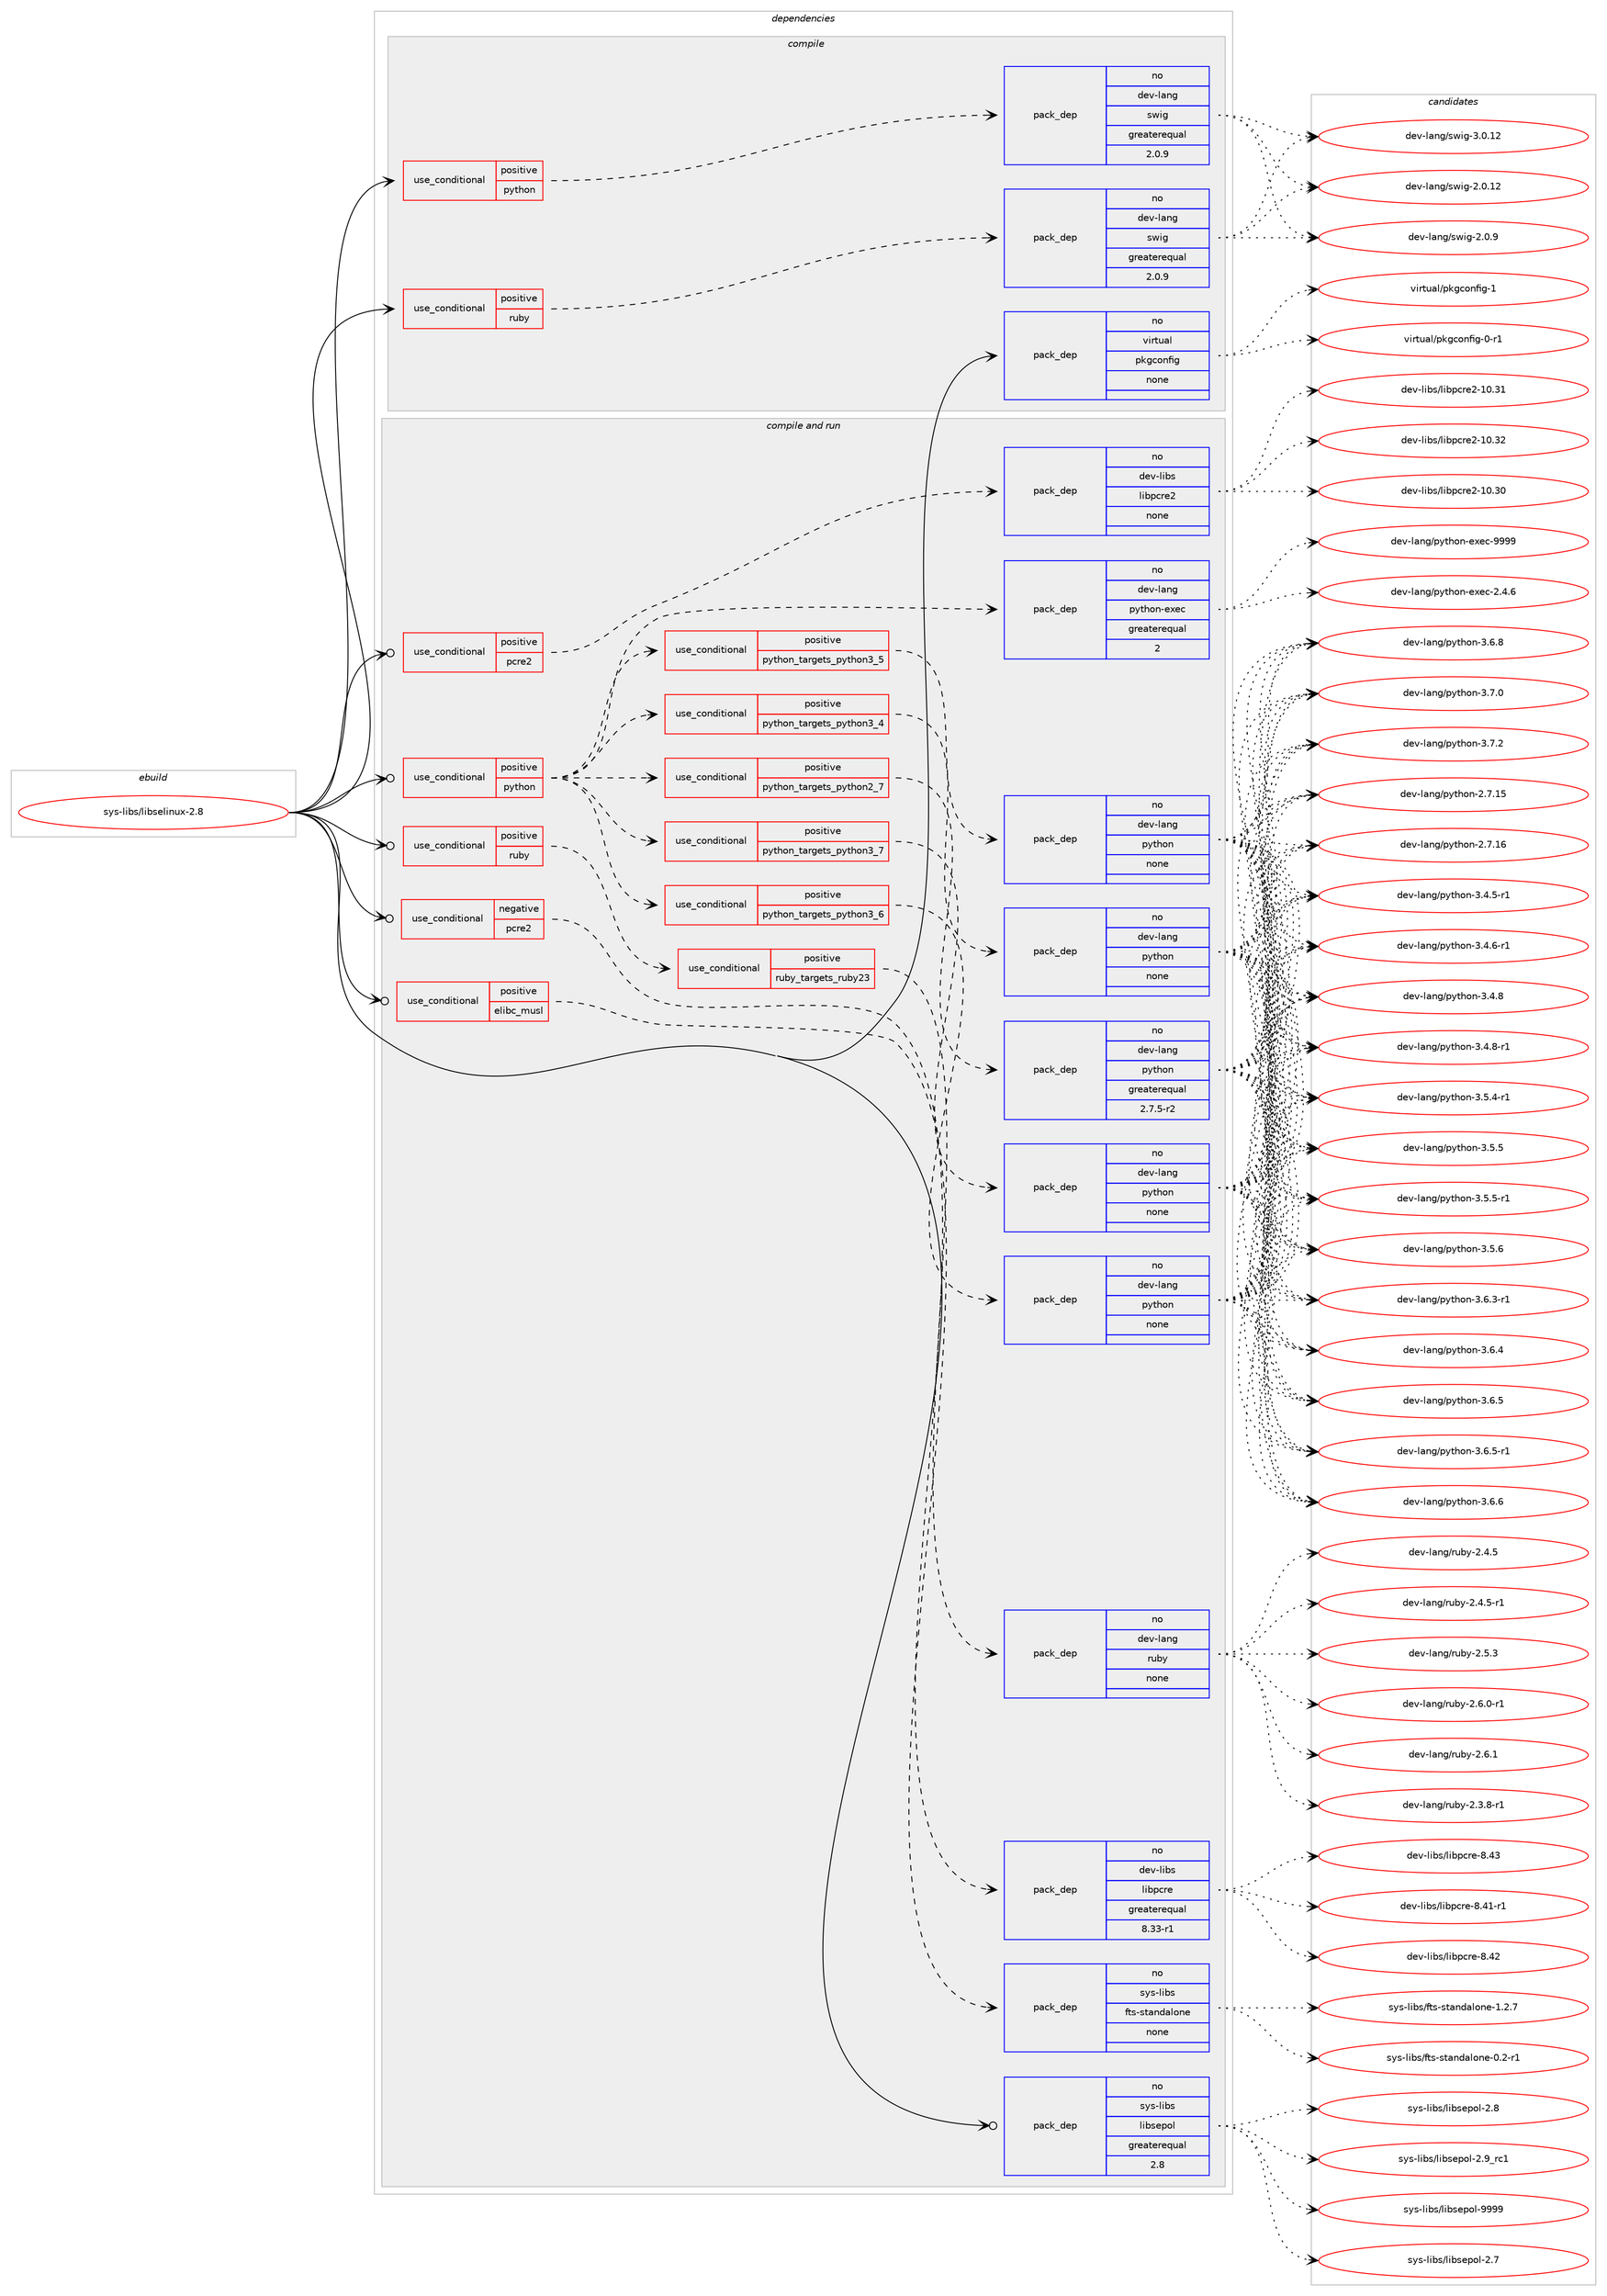 digraph prolog {

# *************
# Graph options
# *************

newrank=true;
concentrate=true;
compound=true;
graph [rankdir=LR,fontname=Helvetica,fontsize=10,ranksep=1.5];#, ranksep=2.5, nodesep=0.2];
edge  [arrowhead=vee];
node  [fontname=Helvetica,fontsize=10];

# **********
# The ebuild
# **********

subgraph cluster_leftcol {
color=gray;
rank=same;
label=<<i>ebuild</i>>;
id [label="sys-libs/libselinux-2.8", color=red, width=4, href="../sys-libs/libselinux-2.8.svg"];
}

# ****************
# The dependencies
# ****************

subgraph cluster_midcol {
color=gray;
label=<<i>dependencies</i>>;
subgraph cluster_compile {
fillcolor="#eeeeee";
style=filled;
label=<<i>compile</i>>;
subgraph cond462011 {
dependency1738596 [label=<<TABLE BORDER="0" CELLBORDER="1" CELLSPACING="0" CELLPADDING="4"><TR><TD ROWSPAN="3" CELLPADDING="10">use_conditional</TD></TR><TR><TD>positive</TD></TR><TR><TD>python</TD></TR></TABLE>>, shape=none, color=red];
subgraph pack1247890 {
dependency1738597 [label=<<TABLE BORDER="0" CELLBORDER="1" CELLSPACING="0" CELLPADDING="4" WIDTH="220"><TR><TD ROWSPAN="6" CELLPADDING="30">pack_dep</TD></TR><TR><TD WIDTH="110">no</TD></TR><TR><TD>dev-lang</TD></TR><TR><TD>swig</TD></TR><TR><TD>greaterequal</TD></TR><TR><TD>2.0.9</TD></TR></TABLE>>, shape=none, color=blue];
}
dependency1738596:e -> dependency1738597:w [weight=20,style="dashed",arrowhead="vee"];
}
id:e -> dependency1738596:w [weight=20,style="solid",arrowhead="vee"];
subgraph cond462012 {
dependency1738598 [label=<<TABLE BORDER="0" CELLBORDER="1" CELLSPACING="0" CELLPADDING="4"><TR><TD ROWSPAN="3" CELLPADDING="10">use_conditional</TD></TR><TR><TD>positive</TD></TR><TR><TD>ruby</TD></TR></TABLE>>, shape=none, color=red];
subgraph pack1247891 {
dependency1738599 [label=<<TABLE BORDER="0" CELLBORDER="1" CELLSPACING="0" CELLPADDING="4" WIDTH="220"><TR><TD ROWSPAN="6" CELLPADDING="30">pack_dep</TD></TR><TR><TD WIDTH="110">no</TD></TR><TR><TD>dev-lang</TD></TR><TR><TD>swig</TD></TR><TR><TD>greaterequal</TD></TR><TR><TD>2.0.9</TD></TR></TABLE>>, shape=none, color=blue];
}
dependency1738598:e -> dependency1738599:w [weight=20,style="dashed",arrowhead="vee"];
}
id:e -> dependency1738598:w [weight=20,style="solid",arrowhead="vee"];
subgraph pack1247892 {
dependency1738600 [label=<<TABLE BORDER="0" CELLBORDER="1" CELLSPACING="0" CELLPADDING="4" WIDTH="220"><TR><TD ROWSPAN="6" CELLPADDING="30">pack_dep</TD></TR><TR><TD WIDTH="110">no</TD></TR><TR><TD>virtual</TD></TR><TR><TD>pkgconfig</TD></TR><TR><TD>none</TD></TR><TR><TD></TD></TR></TABLE>>, shape=none, color=blue];
}
id:e -> dependency1738600:w [weight=20,style="solid",arrowhead="vee"];
}
subgraph cluster_compileandrun {
fillcolor="#eeeeee";
style=filled;
label=<<i>compile and run</i>>;
subgraph cond462013 {
dependency1738601 [label=<<TABLE BORDER="0" CELLBORDER="1" CELLSPACING="0" CELLPADDING="4"><TR><TD ROWSPAN="3" CELLPADDING="10">use_conditional</TD></TR><TR><TD>negative</TD></TR><TR><TD>pcre2</TD></TR></TABLE>>, shape=none, color=red];
subgraph pack1247893 {
dependency1738602 [label=<<TABLE BORDER="0" CELLBORDER="1" CELLSPACING="0" CELLPADDING="4" WIDTH="220"><TR><TD ROWSPAN="6" CELLPADDING="30">pack_dep</TD></TR><TR><TD WIDTH="110">no</TD></TR><TR><TD>dev-libs</TD></TR><TR><TD>libpcre</TD></TR><TR><TD>greaterequal</TD></TR><TR><TD>8.33-r1</TD></TR></TABLE>>, shape=none, color=blue];
}
dependency1738601:e -> dependency1738602:w [weight=20,style="dashed",arrowhead="vee"];
}
id:e -> dependency1738601:w [weight=20,style="solid",arrowhead="odotvee"];
subgraph cond462014 {
dependency1738603 [label=<<TABLE BORDER="0" CELLBORDER="1" CELLSPACING="0" CELLPADDING="4"><TR><TD ROWSPAN="3" CELLPADDING="10">use_conditional</TD></TR><TR><TD>positive</TD></TR><TR><TD>elibc_musl</TD></TR></TABLE>>, shape=none, color=red];
subgraph pack1247894 {
dependency1738604 [label=<<TABLE BORDER="0" CELLBORDER="1" CELLSPACING="0" CELLPADDING="4" WIDTH="220"><TR><TD ROWSPAN="6" CELLPADDING="30">pack_dep</TD></TR><TR><TD WIDTH="110">no</TD></TR><TR><TD>sys-libs</TD></TR><TR><TD>fts-standalone</TD></TR><TR><TD>none</TD></TR><TR><TD></TD></TR></TABLE>>, shape=none, color=blue];
}
dependency1738603:e -> dependency1738604:w [weight=20,style="dashed",arrowhead="vee"];
}
id:e -> dependency1738603:w [weight=20,style="solid",arrowhead="odotvee"];
subgraph cond462015 {
dependency1738605 [label=<<TABLE BORDER="0" CELLBORDER="1" CELLSPACING="0" CELLPADDING="4"><TR><TD ROWSPAN="3" CELLPADDING="10">use_conditional</TD></TR><TR><TD>positive</TD></TR><TR><TD>pcre2</TD></TR></TABLE>>, shape=none, color=red];
subgraph pack1247895 {
dependency1738606 [label=<<TABLE BORDER="0" CELLBORDER="1" CELLSPACING="0" CELLPADDING="4" WIDTH="220"><TR><TD ROWSPAN="6" CELLPADDING="30">pack_dep</TD></TR><TR><TD WIDTH="110">no</TD></TR><TR><TD>dev-libs</TD></TR><TR><TD>libpcre2</TD></TR><TR><TD>none</TD></TR><TR><TD></TD></TR></TABLE>>, shape=none, color=blue];
}
dependency1738605:e -> dependency1738606:w [weight=20,style="dashed",arrowhead="vee"];
}
id:e -> dependency1738605:w [weight=20,style="solid",arrowhead="odotvee"];
subgraph cond462016 {
dependency1738607 [label=<<TABLE BORDER="0" CELLBORDER="1" CELLSPACING="0" CELLPADDING="4"><TR><TD ROWSPAN="3" CELLPADDING="10">use_conditional</TD></TR><TR><TD>positive</TD></TR><TR><TD>python</TD></TR></TABLE>>, shape=none, color=red];
subgraph cond462017 {
dependency1738608 [label=<<TABLE BORDER="0" CELLBORDER="1" CELLSPACING="0" CELLPADDING="4"><TR><TD ROWSPAN="3" CELLPADDING="10">use_conditional</TD></TR><TR><TD>positive</TD></TR><TR><TD>python_targets_python2_7</TD></TR></TABLE>>, shape=none, color=red];
subgraph pack1247896 {
dependency1738609 [label=<<TABLE BORDER="0" CELLBORDER="1" CELLSPACING="0" CELLPADDING="4" WIDTH="220"><TR><TD ROWSPAN="6" CELLPADDING="30">pack_dep</TD></TR><TR><TD WIDTH="110">no</TD></TR><TR><TD>dev-lang</TD></TR><TR><TD>python</TD></TR><TR><TD>greaterequal</TD></TR><TR><TD>2.7.5-r2</TD></TR></TABLE>>, shape=none, color=blue];
}
dependency1738608:e -> dependency1738609:w [weight=20,style="dashed",arrowhead="vee"];
}
dependency1738607:e -> dependency1738608:w [weight=20,style="dashed",arrowhead="vee"];
subgraph cond462018 {
dependency1738610 [label=<<TABLE BORDER="0" CELLBORDER="1" CELLSPACING="0" CELLPADDING="4"><TR><TD ROWSPAN="3" CELLPADDING="10">use_conditional</TD></TR><TR><TD>positive</TD></TR><TR><TD>python_targets_python3_4</TD></TR></TABLE>>, shape=none, color=red];
subgraph pack1247897 {
dependency1738611 [label=<<TABLE BORDER="0" CELLBORDER="1" CELLSPACING="0" CELLPADDING="4" WIDTH="220"><TR><TD ROWSPAN="6" CELLPADDING="30">pack_dep</TD></TR><TR><TD WIDTH="110">no</TD></TR><TR><TD>dev-lang</TD></TR><TR><TD>python</TD></TR><TR><TD>none</TD></TR><TR><TD></TD></TR></TABLE>>, shape=none, color=blue];
}
dependency1738610:e -> dependency1738611:w [weight=20,style="dashed",arrowhead="vee"];
}
dependency1738607:e -> dependency1738610:w [weight=20,style="dashed",arrowhead="vee"];
subgraph cond462019 {
dependency1738612 [label=<<TABLE BORDER="0" CELLBORDER="1" CELLSPACING="0" CELLPADDING="4"><TR><TD ROWSPAN="3" CELLPADDING="10">use_conditional</TD></TR><TR><TD>positive</TD></TR><TR><TD>python_targets_python3_5</TD></TR></TABLE>>, shape=none, color=red];
subgraph pack1247898 {
dependency1738613 [label=<<TABLE BORDER="0" CELLBORDER="1" CELLSPACING="0" CELLPADDING="4" WIDTH="220"><TR><TD ROWSPAN="6" CELLPADDING="30">pack_dep</TD></TR><TR><TD WIDTH="110">no</TD></TR><TR><TD>dev-lang</TD></TR><TR><TD>python</TD></TR><TR><TD>none</TD></TR><TR><TD></TD></TR></TABLE>>, shape=none, color=blue];
}
dependency1738612:e -> dependency1738613:w [weight=20,style="dashed",arrowhead="vee"];
}
dependency1738607:e -> dependency1738612:w [weight=20,style="dashed",arrowhead="vee"];
subgraph cond462020 {
dependency1738614 [label=<<TABLE BORDER="0" CELLBORDER="1" CELLSPACING="0" CELLPADDING="4"><TR><TD ROWSPAN="3" CELLPADDING="10">use_conditional</TD></TR><TR><TD>positive</TD></TR><TR><TD>python_targets_python3_6</TD></TR></TABLE>>, shape=none, color=red];
subgraph pack1247899 {
dependency1738615 [label=<<TABLE BORDER="0" CELLBORDER="1" CELLSPACING="0" CELLPADDING="4" WIDTH="220"><TR><TD ROWSPAN="6" CELLPADDING="30">pack_dep</TD></TR><TR><TD WIDTH="110">no</TD></TR><TR><TD>dev-lang</TD></TR><TR><TD>python</TD></TR><TR><TD>none</TD></TR><TR><TD></TD></TR></TABLE>>, shape=none, color=blue];
}
dependency1738614:e -> dependency1738615:w [weight=20,style="dashed",arrowhead="vee"];
}
dependency1738607:e -> dependency1738614:w [weight=20,style="dashed",arrowhead="vee"];
subgraph cond462021 {
dependency1738616 [label=<<TABLE BORDER="0" CELLBORDER="1" CELLSPACING="0" CELLPADDING="4"><TR><TD ROWSPAN="3" CELLPADDING="10">use_conditional</TD></TR><TR><TD>positive</TD></TR><TR><TD>python_targets_python3_7</TD></TR></TABLE>>, shape=none, color=red];
subgraph pack1247900 {
dependency1738617 [label=<<TABLE BORDER="0" CELLBORDER="1" CELLSPACING="0" CELLPADDING="4" WIDTH="220"><TR><TD ROWSPAN="6" CELLPADDING="30">pack_dep</TD></TR><TR><TD WIDTH="110">no</TD></TR><TR><TD>dev-lang</TD></TR><TR><TD>python</TD></TR><TR><TD>none</TD></TR><TR><TD></TD></TR></TABLE>>, shape=none, color=blue];
}
dependency1738616:e -> dependency1738617:w [weight=20,style="dashed",arrowhead="vee"];
}
dependency1738607:e -> dependency1738616:w [weight=20,style="dashed",arrowhead="vee"];
subgraph pack1247901 {
dependency1738618 [label=<<TABLE BORDER="0" CELLBORDER="1" CELLSPACING="0" CELLPADDING="4" WIDTH="220"><TR><TD ROWSPAN="6" CELLPADDING="30">pack_dep</TD></TR><TR><TD WIDTH="110">no</TD></TR><TR><TD>dev-lang</TD></TR><TR><TD>python-exec</TD></TR><TR><TD>greaterequal</TD></TR><TR><TD>2</TD></TR></TABLE>>, shape=none, color=blue];
}
dependency1738607:e -> dependency1738618:w [weight=20,style="dashed",arrowhead="vee"];
}
id:e -> dependency1738607:w [weight=20,style="solid",arrowhead="odotvee"];
subgraph cond462022 {
dependency1738619 [label=<<TABLE BORDER="0" CELLBORDER="1" CELLSPACING="0" CELLPADDING="4"><TR><TD ROWSPAN="3" CELLPADDING="10">use_conditional</TD></TR><TR><TD>positive</TD></TR><TR><TD>ruby</TD></TR></TABLE>>, shape=none, color=red];
subgraph cond462023 {
dependency1738620 [label=<<TABLE BORDER="0" CELLBORDER="1" CELLSPACING="0" CELLPADDING="4"><TR><TD ROWSPAN="3" CELLPADDING="10">use_conditional</TD></TR><TR><TD>positive</TD></TR><TR><TD>ruby_targets_ruby23</TD></TR></TABLE>>, shape=none, color=red];
subgraph pack1247902 {
dependency1738621 [label=<<TABLE BORDER="0" CELLBORDER="1" CELLSPACING="0" CELLPADDING="4" WIDTH="220"><TR><TD ROWSPAN="6" CELLPADDING="30">pack_dep</TD></TR><TR><TD WIDTH="110">no</TD></TR><TR><TD>dev-lang</TD></TR><TR><TD>ruby</TD></TR><TR><TD>none</TD></TR><TR><TD></TD></TR></TABLE>>, shape=none, color=blue];
}
dependency1738620:e -> dependency1738621:w [weight=20,style="dashed",arrowhead="vee"];
}
dependency1738619:e -> dependency1738620:w [weight=20,style="dashed",arrowhead="vee"];
}
id:e -> dependency1738619:w [weight=20,style="solid",arrowhead="odotvee"];
subgraph pack1247903 {
dependency1738622 [label=<<TABLE BORDER="0" CELLBORDER="1" CELLSPACING="0" CELLPADDING="4" WIDTH="220"><TR><TD ROWSPAN="6" CELLPADDING="30">pack_dep</TD></TR><TR><TD WIDTH="110">no</TD></TR><TR><TD>sys-libs</TD></TR><TR><TD>libsepol</TD></TR><TR><TD>greaterequal</TD></TR><TR><TD>2.8</TD></TR></TABLE>>, shape=none, color=blue];
}
id:e -> dependency1738622:w [weight=20,style="solid",arrowhead="odotvee"];
}
subgraph cluster_run {
fillcolor="#eeeeee";
style=filled;
label=<<i>run</i>>;
}
}

# **************
# The candidates
# **************

subgraph cluster_choices {
rank=same;
color=gray;
label=<<i>candidates</i>>;

subgraph choice1247890 {
color=black;
nodesep=1;
choice10010111845108971101034711511910510345504648464950 [label="dev-lang/swig-2.0.12", color=red, width=4,href="../dev-lang/swig-2.0.12.svg"];
choice100101118451089711010347115119105103455046484657 [label="dev-lang/swig-2.0.9", color=red, width=4,href="../dev-lang/swig-2.0.9.svg"];
choice10010111845108971101034711511910510345514648464950 [label="dev-lang/swig-3.0.12", color=red, width=4,href="../dev-lang/swig-3.0.12.svg"];
dependency1738597:e -> choice10010111845108971101034711511910510345504648464950:w [style=dotted,weight="100"];
dependency1738597:e -> choice100101118451089711010347115119105103455046484657:w [style=dotted,weight="100"];
dependency1738597:e -> choice10010111845108971101034711511910510345514648464950:w [style=dotted,weight="100"];
}
subgraph choice1247891 {
color=black;
nodesep=1;
choice10010111845108971101034711511910510345504648464950 [label="dev-lang/swig-2.0.12", color=red, width=4,href="../dev-lang/swig-2.0.12.svg"];
choice100101118451089711010347115119105103455046484657 [label="dev-lang/swig-2.0.9", color=red, width=4,href="../dev-lang/swig-2.0.9.svg"];
choice10010111845108971101034711511910510345514648464950 [label="dev-lang/swig-3.0.12", color=red, width=4,href="../dev-lang/swig-3.0.12.svg"];
dependency1738599:e -> choice10010111845108971101034711511910510345504648464950:w [style=dotted,weight="100"];
dependency1738599:e -> choice100101118451089711010347115119105103455046484657:w [style=dotted,weight="100"];
dependency1738599:e -> choice10010111845108971101034711511910510345514648464950:w [style=dotted,weight="100"];
}
subgraph choice1247892 {
color=black;
nodesep=1;
choice11810511411611797108471121071039911111010210510345484511449 [label="virtual/pkgconfig-0-r1", color=red, width=4,href="../virtual/pkgconfig-0-r1.svg"];
choice1181051141161179710847112107103991111101021051034549 [label="virtual/pkgconfig-1", color=red, width=4,href="../virtual/pkgconfig-1.svg"];
dependency1738600:e -> choice11810511411611797108471121071039911111010210510345484511449:w [style=dotted,weight="100"];
dependency1738600:e -> choice1181051141161179710847112107103991111101021051034549:w [style=dotted,weight="100"];
}
subgraph choice1247893 {
color=black;
nodesep=1;
choice100101118451081059811547108105981129911410145564652494511449 [label="dev-libs/libpcre-8.41-r1", color=red, width=4,href="../dev-libs/libpcre-8.41-r1.svg"];
choice10010111845108105981154710810598112991141014556465250 [label="dev-libs/libpcre-8.42", color=red, width=4,href="../dev-libs/libpcre-8.42.svg"];
choice10010111845108105981154710810598112991141014556465251 [label="dev-libs/libpcre-8.43", color=red, width=4,href="../dev-libs/libpcre-8.43.svg"];
dependency1738602:e -> choice100101118451081059811547108105981129911410145564652494511449:w [style=dotted,weight="100"];
dependency1738602:e -> choice10010111845108105981154710810598112991141014556465250:w [style=dotted,weight="100"];
dependency1738602:e -> choice10010111845108105981154710810598112991141014556465251:w [style=dotted,weight="100"];
}
subgraph choice1247894 {
color=black;
nodesep=1;
choice115121115451081059811547102116115451151169711010097108111110101454846504511449 [label="sys-libs/fts-standalone-0.2-r1", color=red, width=4,href="../sys-libs/fts-standalone-0.2-r1.svg"];
choice115121115451081059811547102116115451151169711010097108111110101454946504655 [label="sys-libs/fts-standalone-1.2.7", color=red, width=4,href="../sys-libs/fts-standalone-1.2.7.svg"];
dependency1738604:e -> choice115121115451081059811547102116115451151169711010097108111110101454846504511449:w [style=dotted,weight="100"];
dependency1738604:e -> choice115121115451081059811547102116115451151169711010097108111110101454946504655:w [style=dotted,weight="100"];
}
subgraph choice1247895 {
color=black;
nodesep=1;
choice100101118451081059811547108105981129911410150454948465148 [label="dev-libs/libpcre2-10.30", color=red, width=4,href="../dev-libs/libpcre2-10.30.svg"];
choice100101118451081059811547108105981129911410150454948465149 [label="dev-libs/libpcre2-10.31", color=red, width=4,href="../dev-libs/libpcre2-10.31.svg"];
choice100101118451081059811547108105981129911410150454948465150 [label="dev-libs/libpcre2-10.32", color=red, width=4,href="../dev-libs/libpcre2-10.32.svg"];
dependency1738606:e -> choice100101118451081059811547108105981129911410150454948465148:w [style=dotted,weight="100"];
dependency1738606:e -> choice100101118451081059811547108105981129911410150454948465149:w [style=dotted,weight="100"];
dependency1738606:e -> choice100101118451081059811547108105981129911410150454948465150:w [style=dotted,weight="100"];
}
subgraph choice1247896 {
color=black;
nodesep=1;
choice10010111845108971101034711212111610411111045504655464953 [label="dev-lang/python-2.7.15", color=red, width=4,href="../dev-lang/python-2.7.15.svg"];
choice10010111845108971101034711212111610411111045504655464954 [label="dev-lang/python-2.7.16", color=red, width=4,href="../dev-lang/python-2.7.16.svg"];
choice1001011184510897110103471121211161041111104551465246534511449 [label="dev-lang/python-3.4.5-r1", color=red, width=4,href="../dev-lang/python-3.4.5-r1.svg"];
choice1001011184510897110103471121211161041111104551465246544511449 [label="dev-lang/python-3.4.6-r1", color=red, width=4,href="../dev-lang/python-3.4.6-r1.svg"];
choice100101118451089711010347112121116104111110455146524656 [label="dev-lang/python-3.4.8", color=red, width=4,href="../dev-lang/python-3.4.8.svg"];
choice1001011184510897110103471121211161041111104551465246564511449 [label="dev-lang/python-3.4.8-r1", color=red, width=4,href="../dev-lang/python-3.4.8-r1.svg"];
choice1001011184510897110103471121211161041111104551465346524511449 [label="dev-lang/python-3.5.4-r1", color=red, width=4,href="../dev-lang/python-3.5.4-r1.svg"];
choice100101118451089711010347112121116104111110455146534653 [label="dev-lang/python-3.5.5", color=red, width=4,href="../dev-lang/python-3.5.5.svg"];
choice1001011184510897110103471121211161041111104551465346534511449 [label="dev-lang/python-3.5.5-r1", color=red, width=4,href="../dev-lang/python-3.5.5-r1.svg"];
choice100101118451089711010347112121116104111110455146534654 [label="dev-lang/python-3.5.6", color=red, width=4,href="../dev-lang/python-3.5.6.svg"];
choice1001011184510897110103471121211161041111104551465446514511449 [label="dev-lang/python-3.6.3-r1", color=red, width=4,href="../dev-lang/python-3.6.3-r1.svg"];
choice100101118451089711010347112121116104111110455146544652 [label="dev-lang/python-3.6.4", color=red, width=4,href="../dev-lang/python-3.6.4.svg"];
choice100101118451089711010347112121116104111110455146544653 [label="dev-lang/python-3.6.5", color=red, width=4,href="../dev-lang/python-3.6.5.svg"];
choice1001011184510897110103471121211161041111104551465446534511449 [label="dev-lang/python-3.6.5-r1", color=red, width=4,href="../dev-lang/python-3.6.5-r1.svg"];
choice100101118451089711010347112121116104111110455146544654 [label="dev-lang/python-3.6.6", color=red, width=4,href="../dev-lang/python-3.6.6.svg"];
choice100101118451089711010347112121116104111110455146544656 [label="dev-lang/python-3.6.8", color=red, width=4,href="../dev-lang/python-3.6.8.svg"];
choice100101118451089711010347112121116104111110455146554648 [label="dev-lang/python-3.7.0", color=red, width=4,href="../dev-lang/python-3.7.0.svg"];
choice100101118451089711010347112121116104111110455146554650 [label="dev-lang/python-3.7.2", color=red, width=4,href="../dev-lang/python-3.7.2.svg"];
dependency1738609:e -> choice10010111845108971101034711212111610411111045504655464953:w [style=dotted,weight="100"];
dependency1738609:e -> choice10010111845108971101034711212111610411111045504655464954:w [style=dotted,weight="100"];
dependency1738609:e -> choice1001011184510897110103471121211161041111104551465246534511449:w [style=dotted,weight="100"];
dependency1738609:e -> choice1001011184510897110103471121211161041111104551465246544511449:w [style=dotted,weight="100"];
dependency1738609:e -> choice100101118451089711010347112121116104111110455146524656:w [style=dotted,weight="100"];
dependency1738609:e -> choice1001011184510897110103471121211161041111104551465246564511449:w [style=dotted,weight="100"];
dependency1738609:e -> choice1001011184510897110103471121211161041111104551465346524511449:w [style=dotted,weight="100"];
dependency1738609:e -> choice100101118451089711010347112121116104111110455146534653:w [style=dotted,weight="100"];
dependency1738609:e -> choice1001011184510897110103471121211161041111104551465346534511449:w [style=dotted,weight="100"];
dependency1738609:e -> choice100101118451089711010347112121116104111110455146534654:w [style=dotted,weight="100"];
dependency1738609:e -> choice1001011184510897110103471121211161041111104551465446514511449:w [style=dotted,weight="100"];
dependency1738609:e -> choice100101118451089711010347112121116104111110455146544652:w [style=dotted,weight="100"];
dependency1738609:e -> choice100101118451089711010347112121116104111110455146544653:w [style=dotted,weight="100"];
dependency1738609:e -> choice1001011184510897110103471121211161041111104551465446534511449:w [style=dotted,weight="100"];
dependency1738609:e -> choice100101118451089711010347112121116104111110455146544654:w [style=dotted,weight="100"];
dependency1738609:e -> choice100101118451089711010347112121116104111110455146544656:w [style=dotted,weight="100"];
dependency1738609:e -> choice100101118451089711010347112121116104111110455146554648:w [style=dotted,weight="100"];
dependency1738609:e -> choice100101118451089711010347112121116104111110455146554650:w [style=dotted,weight="100"];
}
subgraph choice1247897 {
color=black;
nodesep=1;
choice10010111845108971101034711212111610411111045504655464953 [label="dev-lang/python-2.7.15", color=red, width=4,href="../dev-lang/python-2.7.15.svg"];
choice10010111845108971101034711212111610411111045504655464954 [label="dev-lang/python-2.7.16", color=red, width=4,href="../dev-lang/python-2.7.16.svg"];
choice1001011184510897110103471121211161041111104551465246534511449 [label="dev-lang/python-3.4.5-r1", color=red, width=4,href="../dev-lang/python-3.4.5-r1.svg"];
choice1001011184510897110103471121211161041111104551465246544511449 [label="dev-lang/python-3.4.6-r1", color=red, width=4,href="../dev-lang/python-3.4.6-r1.svg"];
choice100101118451089711010347112121116104111110455146524656 [label="dev-lang/python-3.4.8", color=red, width=4,href="../dev-lang/python-3.4.8.svg"];
choice1001011184510897110103471121211161041111104551465246564511449 [label="dev-lang/python-3.4.8-r1", color=red, width=4,href="../dev-lang/python-3.4.8-r1.svg"];
choice1001011184510897110103471121211161041111104551465346524511449 [label="dev-lang/python-3.5.4-r1", color=red, width=4,href="../dev-lang/python-3.5.4-r1.svg"];
choice100101118451089711010347112121116104111110455146534653 [label="dev-lang/python-3.5.5", color=red, width=4,href="../dev-lang/python-3.5.5.svg"];
choice1001011184510897110103471121211161041111104551465346534511449 [label="dev-lang/python-3.5.5-r1", color=red, width=4,href="../dev-lang/python-3.5.5-r1.svg"];
choice100101118451089711010347112121116104111110455146534654 [label="dev-lang/python-3.5.6", color=red, width=4,href="../dev-lang/python-3.5.6.svg"];
choice1001011184510897110103471121211161041111104551465446514511449 [label="dev-lang/python-3.6.3-r1", color=red, width=4,href="../dev-lang/python-3.6.3-r1.svg"];
choice100101118451089711010347112121116104111110455146544652 [label="dev-lang/python-3.6.4", color=red, width=4,href="../dev-lang/python-3.6.4.svg"];
choice100101118451089711010347112121116104111110455146544653 [label="dev-lang/python-3.6.5", color=red, width=4,href="../dev-lang/python-3.6.5.svg"];
choice1001011184510897110103471121211161041111104551465446534511449 [label="dev-lang/python-3.6.5-r1", color=red, width=4,href="../dev-lang/python-3.6.5-r1.svg"];
choice100101118451089711010347112121116104111110455146544654 [label="dev-lang/python-3.6.6", color=red, width=4,href="../dev-lang/python-3.6.6.svg"];
choice100101118451089711010347112121116104111110455146544656 [label="dev-lang/python-3.6.8", color=red, width=4,href="../dev-lang/python-3.6.8.svg"];
choice100101118451089711010347112121116104111110455146554648 [label="dev-lang/python-3.7.0", color=red, width=4,href="../dev-lang/python-3.7.0.svg"];
choice100101118451089711010347112121116104111110455146554650 [label="dev-lang/python-3.7.2", color=red, width=4,href="../dev-lang/python-3.7.2.svg"];
dependency1738611:e -> choice10010111845108971101034711212111610411111045504655464953:w [style=dotted,weight="100"];
dependency1738611:e -> choice10010111845108971101034711212111610411111045504655464954:w [style=dotted,weight="100"];
dependency1738611:e -> choice1001011184510897110103471121211161041111104551465246534511449:w [style=dotted,weight="100"];
dependency1738611:e -> choice1001011184510897110103471121211161041111104551465246544511449:w [style=dotted,weight="100"];
dependency1738611:e -> choice100101118451089711010347112121116104111110455146524656:w [style=dotted,weight="100"];
dependency1738611:e -> choice1001011184510897110103471121211161041111104551465246564511449:w [style=dotted,weight="100"];
dependency1738611:e -> choice1001011184510897110103471121211161041111104551465346524511449:w [style=dotted,weight="100"];
dependency1738611:e -> choice100101118451089711010347112121116104111110455146534653:w [style=dotted,weight="100"];
dependency1738611:e -> choice1001011184510897110103471121211161041111104551465346534511449:w [style=dotted,weight="100"];
dependency1738611:e -> choice100101118451089711010347112121116104111110455146534654:w [style=dotted,weight="100"];
dependency1738611:e -> choice1001011184510897110103471121211161041111104551465446514511449:w [style=dotted,weight="100"];
dependency1738611:e -> choice100101118451089711010347112121116104111110455146544652:w [style=dotted,weight="100"];
dependency1738611:e -> choice100101118451089711010347112121116104111110455146544653:w [style=dotted,weight="100"];
dependency1738611:e -> choice1001011184510897110103471121211161041111104551465446534511449:w [style=dotted,weight="100"];
dependency1738611:e -> choice100101118451089711010347112121116104111110455146544654:w [style=dotted,weight="100"];
dependency1738611:e -> choice100101118451089711010347112121116104111110455146544656:w [style=dotted,weight="100"];
dependency1738611:e -> choice100101118451089711010347112121116104111110455146554648:w [style=dotted,weight="100"];
dependency1738611:e -> choice100101118451089711010347112121116104111110455146554650:w [style=dotted,weight="100"];
}
subgraph choice1247898 {
color=black;
nodesep=1;
choice10010111845108971101034711212111610411111045504655464953 [label="dev-lang/python-2.7.15", color=red, width=4,href="../dev-lang/python-2.7.15.svg"];
choice10010111845108971101034711212111610411111045504655464954 [label="dev-lang/python-2.7.16", color=red, width=4,href="../dev-lang/python-2.7.16.svg"];
choice1001011184510897110103471121211161041111104551465246534511449 [label="dev-lang/python-3.4.5-r1", color=red, width=4,href="../dev-lang/python-3.4.5-r1.svg"];
choice1001011184510897110103471121211161041111104551465246544511449 [label="dev-lang/python-3.4.6-r1", color=red, width=4,href="../dev-lang/python-3.4.6-r1.svg"];
choice100101118451089711010347112121116104111110455146524656 [label="dev-lang/python-3.4.8", color=red, width=4,href="../dev-lang/python-3.4.8.svg"];
choice1001011184510897110103471121211161041111104551465246564511449 [label="dev-lang/python-3.4.8-r1", color=red, width=4,href="../dev-lang/python-3.4.8-r1.svg"];
choice1001011184510897110103471121211161041111104551465346524511449 [label="dev-lang/python-3.5.4-r1", color=red, width=4,href="../dev-lang/python-3.5.4-r1.svg"];
choice100101118451089711010347112121116104111110455146534653 [label="dev-lang/python-3.5.5", color=red, width=4,href="../dev-lang/python-3.5.5.svg"];
choice1001011184510897110103471121211161041111104551465346534511449 [label="dev-lang/python-3.5.5-r1", color=red, width=4,href="../dev-lang/python-3.5.5-r1.svg"];
choice100101118451089711010347112121116104111110455146534654 [label="dev-lang/python-3.5.6", color=red, width=4,href="../dev-lang/python-3.5.6.svg"];
choice1001011184510897110103471121211161041111104551465446514511449 [label="dev-lang/python-3.6.3-r1", color=red, width=4,href="../dev-lang/python-3.6.3-r1.svg"];
choice100101118451089711010347112121116104111110455146544652 [label="dev-lang/python-3.6.4", color=red, width=4,href="../dev-lang/python-3.6.4.svg"];
choice100101118451089711010347112121116104111110455146544653 [label="dev-lang/python-3.6.5", color=red, width=4,href="../dev-lang/python-3.6.5.svg"];
choice1001011184510897110103471121211161041111104551465446534511449 [label="dev-lang/python-3.6.5-r1", color=red, width=4,href="../dev-lang/python-3.6.5-r1.svg"];
choice100101118451089711010347112121116104111110455146544654 [label="dev-lang/python-3.6.6", color=red, width=4,href="../dev-lang/python-3.6.6.svg"];
choice100101118451089711010347112121116104111110455146544656 [label="dev-lang/python-3.6.8", color=red, width=4,href="../dev-lang/python-3.6.8.svg"];
choice100101118451089711010347112121116104111110455146554648 [label="dev-lang/python-3.7.0", color=red, width=4,href="../dev-lang/python-3.7.0.svg"];
choice100101118451089711010347112121116104111110455146554650 [label="dev-lang/python-3.7.2", color=red, width=4,href="../dev-lang/python-3.7.2.svg"];
dependency1738613:e -> choice10010111845108971101034711212111610411111045504655464953:w [style=dotted,weight="100"];
dependency1738613:e -> choice10010111845108971101034711212111610411111045504655464954:w [style=dotted,weight="100"];
dependency1738613:e -> choice1001011184510897110103471121211161041111104551465246534511449:w [style=dotted,weight="100"];
dependency1738613:e -> choice1001011184510897110103471121211161041111104551465246544511449:w [style=dotted,weight="100"];
dependency1738613:e -> choice100101118451089711010347112121116104111110455146524656:w [style=dotted,weight="100"];
dependency1738613:e -> choice1001011184510897110103471121211161041111104551465246564511449:w [style=dotted,weight="100"];
dependency1738613:e -> choice1001011184510897110103471121211161041111104551465346524511449:w [style=dotted,weight="100"];
dependency1738613:e -> choice100101118451089711010347112121116104111110455146534653:w [style=dotted,weight="100"];
dependency1738613:e -> choice1001011184510897110103471121211161041111104551465346534511449:w [style=dotted,weight="100"];
dependency1738613:e -> choice100101118451089711010347112121116104111110455146534654:w [style=dotted,weight="100"];
dependency1738613:e -> choice1001011184510897110103471121211161041111104551465446514511449:w [style=dotted,weight="100"];
dependency1738613:e -> choice100101118451089711010347112121116104111110455146544652:w [style=dotted,weight="100"];
dependency1738613:e -> choice100101118451089711010347112121116104111110455146544653:w [style=dotted,weight="100"];
dependency1738613:e -> choice1001011184510897110103471121211161041111104551465446534511449:w [style=dotted,weight="100"];
dependency1738613:e -> choice100101118451089711010347112121116104111110455146544654:w [style=dotted,weight="100"];
dependency1738613:e -> choice100101118451089711010347112121116104111110455146544656:w [style=dotted,weight="100"];
dependency1738613:e -> choice100101118451089711010347112121116104111110455146554648:w [style=dotted,weight="100"];
dependency1738613:e -> choice100101118451089711010347112121116104111110455146554650:w [style=dotted,weight="100"];
}
subgraph choice1247899 {
color=black;
nodesep=1;
choice10010111845108971101034711212111610411111045504655464953 [label="dev-lang/python-2.7.15", color=red, width=4,href="../dev-lang/python-2.7.15.svg"];
choice10010111845108971101034711212111610411111045504655464954 [label="dev-lang/python-2.7.16", color=red, width=4,href="../dev-lang/python-2.7.16.svg"];
choice1001011184510897110103471121211161041111104551465246534511449 [label="dev-lang/python-3.4.5-r1", color=red, width=4,href="../dev-lang/python-3.4.5-r1.svg"];
choice1001011184510897110103471121211161041111104551465246544511449 [label="dev-lang/python-3.4.6-r1", color=red, width=4,href="../dev-lang/python-3.4.6-r1.svg"];
choice100101118451089711010347112121116104111110455146524656 [label="dev-lang/python-3.4.8", color=red, width=4,href="../dev-lang/python-3.4.8.svg"];
choice1001011184510897110103471121211161041111104551465246564511449 [label="dev-lang/python-3.4.8-r1", color=red, width=4,href="../dev-lang/python-3.4.8-r1.svg"];
choice1001011184510897110103471121211161041111104551465346524511449 [label="dev-lang/python-3.5.4-r1", color=red, width=4,href="../dev-lang/python-3.5.4-r1.svg"];
choice100101118451089711010347112121116104111110455146534653 [label="dev-lang/python-3.5.5", color=red, width=4,href="../dev-lang/python-3.5.5.svg"];
choice1001011184510897110103471121211161041111104551465346534511449 [label="dev-lang/python-3.5.5-r1", color=red, width=4,href="../dev-lang/python-3.5.5-r1.svg"];
choice100101118451089711010347112121116104111110455146534654 [label="dev-lang/python-3.5.6", color=red, width=4,href="../dev-lang/python-3.5.6.svg"];
choice1001011184510897110103471121211161041111104551465446514511449 [label="dev-lang/python-3.6.3-r1", color=red, width=4,href="../dev-lang/python-3.6.3-r1.svg"];
choice100101118451089711010347112121116104111110455146544652 [label="dev-lang/python-3.6.4", color=red, width=4,href="../dev-lang/python-3.6.4.svg"];
choice100101118451089711010347112121116104111110455146544653 [label="dev-lang/python-3.6.5", color=red, width=4,href="../dev-lang/python-3.6.5.svg"];
choice1001011184510897110103471121211161041111104551465446534511449 [label="dev-lang/python-3.6.5-r1", color=red, width=4,href="../dev-lang/python-3.6.5-r1.svg"];
choice100101118451089711010347112121116104111110455146544654 [label="dev-lang/python-3.6.6", color=red, width=4,href="../dev-lang/python-3.6.6.svg"];
choice100101118451089711010347112121116104111110455146544656 [label="dev-lang/python-3.6.8", color=red, width=4,href="../dev-lang/python-3.6.8.svg"];
choice100101118451089711010347112121116104111110455146554648 [label="dev-lang/python-3.7.0", color=red, width=4,href="../dev-lang/python-3.7.0.svg"];
choice100101118451089711010347112121116104111110455146554650 [label="dev-lang/python-3.7.2", color=red, width=4,href="../dev-lang/python-3.7.2.svg"];
dependency1738615:e -> choice10010111845108971101034711212111610411111045504655464953:w [style=dotted,weight="100"];
dependency1738615:e -> choice10010111845108971101034711212111610411111045504655464954:w [style=dotted,weight="100"];
dependency1738615:e -> choice1001011184510897110103471121211161041111104551465246534511449:w [style=dotted,weight="100"];
dependency1738615:e -> choice1001011184510897110103471121211161041111104551465246544511449:w [style=dotted,weight="100"];
dependency1738615:e -> choice100101118451089711010347112121116104111110455146524656:w [style=dotted,weight="100"];
dependency1738615:e -> choice1001011184510897110103471121211161041111104551465246564511449:w [style=dotted,weight="100"];
dependency1738615:e -> choice1001011184510897110103471121211161041111104551465346524511449:w [style=dotted,weight="100"];
dependency1738615:e -> choice100101118451089711010347112121116104111110455146534653:w [style=dotted,weight="100"];
dependency1738615:e -> choice1001011184510897110103471121211161041111104551465346534511449:w [style=dotted,weight="100"];
dependency1738615:e -> choice100101118451089711010347112121116104111110455146534654:w [style=dotted,weight="100"];
dependency1738615:e -> choice1001011184510897110103471121211161041111104551465446514511449:w [style=dotted,weight="100"];
dependency1738615:e -> choice100101118451089711010347112121116104111110455146544652:w [style=dotted,weight="100"];
dependency1738615:e -> choice100101118451089711010347112121116104111110455146544653:w [style=dotted,weight="100"];
dependency1738615:e -> choice1001011184510897110103471121211161041111104551465446534511449:w [style=dotted,weight="100"];
dependency1738615:e -> choice100101118451089711010347112121116104111110455146544654:w [style=dotted,weight="100"];
dependency1738615:e -> choice100101118451089711010347112121116104111110455146544656:w [style=dotted,weight="100"];
dependency1738615:e -> choice100101118451089711010347112121116104111110455146554648:w [style=dotted,weight="100"];
dependency1738615:e -> choice100101118451089711010347112121116104111110455146554650:w [style=dotted,weight="100"];
}
subgraph choice1247900 {
color=black;
nodesep=1;
choice10010111845108971101034711212111610411111045504655464953 [label="dev-lang/python-2.7.15", color=red, width=4,href="../dev-lang/python-2.7.15.svg"];
choice10010111845108971101034711212111610411111045504655464954 [label="dev-lang/python-2.7.16", color=red, width=4,href="../dev-lang/python-2.7.16.svg"];
choice1001011184510897110103471121211161041111104551465246534511449 [label="dev-lang/python-3.4.5-r1", color=red, width=4,href="../dev-lang/python-3.4.5-r1.svg"];
choice1001011184510897110103471121211161041111104551465246544511449 [label="dev-lang/python-3.4.6-r1", color=red, width=4,href="../dev-lang/python-3.4.6-r1.svg"];
choice100101118451089711010347112121116104111110455146524656 [label="dev-lang/python-3.4.8", color=red, width=4,href="../dev-lang/python-3.4.8.svg"];
choice1001011184510897110103471121211161041111104551465246564511449 [label="dev-lang/python-3.4.8-r1", color=red, width=4,href="../dev-lang/python-3.4.8-r1.svg"];
choice1001011184510897110103471121211161041111104551465346524511449 [label="dev-lang/python-3.5.4-r1", color=red, width=4,href="../dev-lang/python-3.5.4-r1.svg"];
choice100101118451089711010347112121116104111110455146534653 [label="dev-lang/python-3.5.5", color=red, width=4,href="../dev-lang/python-3.5.5.svg"];
choice1001011184510897110103471121211161041111104551465346534511449 [label="dev-lang/python-3.5.5-r1", color=red, width=4,href="../dev-lang/python-3.5.5-r1.svg"];
choice100101118451089711010347112121116104111110455146534654 [label="dev-lang/python-3.5.6", color=red, width=4,href="../dev-lang/python-3.5.6.svg"];
choice1001011184510897110103471121211161041111104551465446514511449 [label="dev-lang/python-3.6.3-r1", color=red, width=4,href="../dev-lang/python-3.6.3-r1.svg"];
choice100101118451089711010347112121116104111110455146544652 [label="dev-lang/python-3.6.4", color=red, width=4,href="../dev-lang/python-3.6.4.svg"];
choice100101118451089711010347112121116104111110455146544653 [label="dev-lang/python-3.6.5", color=red, width=4,href="../dev-lang/python-3.6.5.svg"];
choice1001011184510897110103471121211161041111104551465446534511449 [label="dev-lang/python-3.6.5-r1", color=red, width=4,href="../dev-lang/python-3.6.5-r1.svg"];
choice100101118451089711010347112121116104111110455146544654 [label="dev-lang/python-3.6.6", color=red, width=4,href="../dev-lang/python-3.6.6.svg"];
choice100101118451089711010347112121116104111110455146544656 [label="dev-lang/python-3.6.8", color=red, width=4,href="../dev-lang/python-3.6.8.svg"];
choice100101118451089711010347112121116104111110455146554648 [label="dev-lang/python-3.7.0", color=red, width=4,href="../dev-lang/python-3.7.0.svg"];
choice100101118451089711010347112121116104111110455146554650 [label="dev-lang/python-3.7.2", color=red, width=4,href="../dev-lang/python-3.7.2.svg"];
dependency1738617:e -> choice10010111845108971101034711212111610411111045504655464953:w [style=dotted,weight="100"];
dependency1738617:e -> choice10010111845108971101034711212111610411111045504655464954:w [style=dotted,weight="100"];
dependency1738617:e -> choice1001011184510897110103471121211161041111104551465246534511449:w [style=dotted,weight="100"];
dependency1738617:e -> choice1001011184510897110103471121211161041111104551465246544511449:w [style=dotted,weight="100"];
dependency1738617:e -> choice100101118451089711010347112121116104111110455146524656:w [style=dotted,weight="100"];
dependency1738617:e -> choice1001011184510897110103471121211161041111104551465246564511449:w [style=dotted,weight="100"];
dependency1738617:e -> choice1001011184510897110103471121211161041111104551465346524511449:w [style=dotted,weight="100"];
dependency1738617:e -> choice100101118451089711010347112121116104111110455146534653:w [style=dotted,weight="100"];
dependency1738617:e -> choice1001011184510897110103471121211161041111104551465346534511449:w [style=dotted,weight="100"];
dependency1738617:e -> choice100101118451089711010347112121116104111110455146534654:w [style=dotted,weight="100"];
dependency1738617:e -> choice1001011184510897110103471121211161041111104551465446514511449:w [style=dotted,weight="100"];
dependency1738617:e -> choice100101118451089711010347112121116104111110455146544652:w [style=dotted,weight="100"];
dependency1738617:e -> choice100101118451089711010347112121116104111110455146544653:w [style=dotted,weight="100"];
dependency1738617:e -> choice1001011184510897110103471121211161041111104551465446534511449:w [style=dotted,weight="100"];
dependency1738617:e -> choice100101118451089711010347112121116104111110455146544654:w [style=dotted,weight="100"];
dependency1738617:e -> choice100101118451089711010347112121116104111110455146544656:w [style=dotted,weight="100"];
dependency1738617:e -> choice100101118451089711010347112121116104111110455146554648:w [style=dotted,weight="100"];
dependency1738617:e -> choice100101118451089711010347112121116104111110455146554650:w [style=dotted,weight="100"];
}
subgraph choice1247901 {
color=black;
nodesep=1;
choice1001011184510897110103471121211161041111104510112010199455046524654 [label="dev-lang/python-exec-2.4.6", color=red, width=4,href="../dev-lang/python-exec-2.4.6.svg"];
choice10010111845108971101034711212111610411111045101120101994557575757 [label="dev-lang/python-exec-9999", color=red, width=4,href="../dev-lang/python-exec-9999.svg"];
dependency1738618:e -> choice1001011184510897110103471121211161041111104510112010199455046524654:w [style=dotted,weight="100"];
dependency1738618:e -> choice10010111845108971101034711212111610411111045101120101994557575757:w [style=dotted,weight="100"];
}
subgraph choice1247902 {
color=black;
nodesep=1;
choice100101118451089711010347114117981214550465146564511449 [label="dev-lang/ruby-2.3.8-r1", color=red, width=4,href="../dev-lang/ruby-2.3.8-r1.svg"];
choice10010111845108971101034711411798121455046524653 [label="dev-lang/ruby-2.4.5", color=red, width=4,href="../dev-lang/ruby-2.4.5.svg"];
choice100101118451089711010347114117981214550465246534511449 [label="dev-lang/ruby-2.4.5-r1", color=red, width=4,href="../dev-lang/ruby-2.4.5-r1.svg"];
choice10010111845108971101034711411798121455046534651 [label="dev-lang/ruby-2.5.3", color=red, width=4,href="../dev-lang/ruby-2.5.3.svg"];
choice100101118451089711010347114117981214550465446484511449 [label="dev-lang/ruby-2.6.0-r1", color=red, width=4,href="../dev-lang/ruby-2.6.0-r1.svg"];
choice10010111845108971101034711411798121455046544649 [label="dev-lang/ruby-2.6.1", color=red, width=4,href="../dev-lang/ruby-2.6.1.svg"];
dependency1738621:e -> choice100101118451089711010347114117981214550465146564511449:w [style=dotted,weight="100"];
dependency1738621:e -> choice10010111845108971101034711411798121455046524653:w [style=dotted,weight="100"];
dependency1738621:e -> choice100101118451089711010347114117981214550465246534511449:w [style=dotted,weight="100"];
dependency1738621:e -> choice10010111845108971101034711411798121455046534651:w [style=dotted,weight="100"];
dependency1738621:e -> choice100101118451089711010347114117981214550465446484511449:w [style=dotted,weight="100"];
dependency1738621:e -> choice10010111845108971101034711411798121455046544649:w [style=dotted,weight="100"];
}
subgraph choice1247903 {
color=black;
nodesep=1;
choice1151211154510810598115471081059811510111211110845504655 [label="sys-libs/libsepol-2.7", color=red, width=4,href="../sys-libs/libsepol-2.7.svg"];
choice1151211154510810598115471081059811510111211110845504656 [label="sys-libs/libsepol-2.8", color=red, width=4,href="../sys-libs/libsepol-2.8.svg"];
choice1151211154510810598115471081059811510111211110845504657951149949 [label="sys-libs/libsepol-2.9_rc1", color=red, width=4,href="../sys-libs/libsepol-2.9_rc1.svg"];
choice115121115451081059811547108105981151011121111084557575757 [label="sys-libs/libsepol-9999", color=red, width=4,href="../sys-libs/libsepol-9999.svg"];
dependency1738622:e -> choice1151211154510810598115471081059811510111211110845504655:w [style=dotted,weight="100"];
dependency1738622:e -> choice1151211154510810598115471081059811510111211110845504656:w [style=dotted,weight="100"];
dependency1738622:e -> choice1151211154510810598115471081059811510111211110845504657951149949:w [style=dotted,weight="100"];
dependency1738622:e -> choice115121115451081059811547108105981151011121111084557575757:w [style=dotted,weight="100"];
}
}

}
